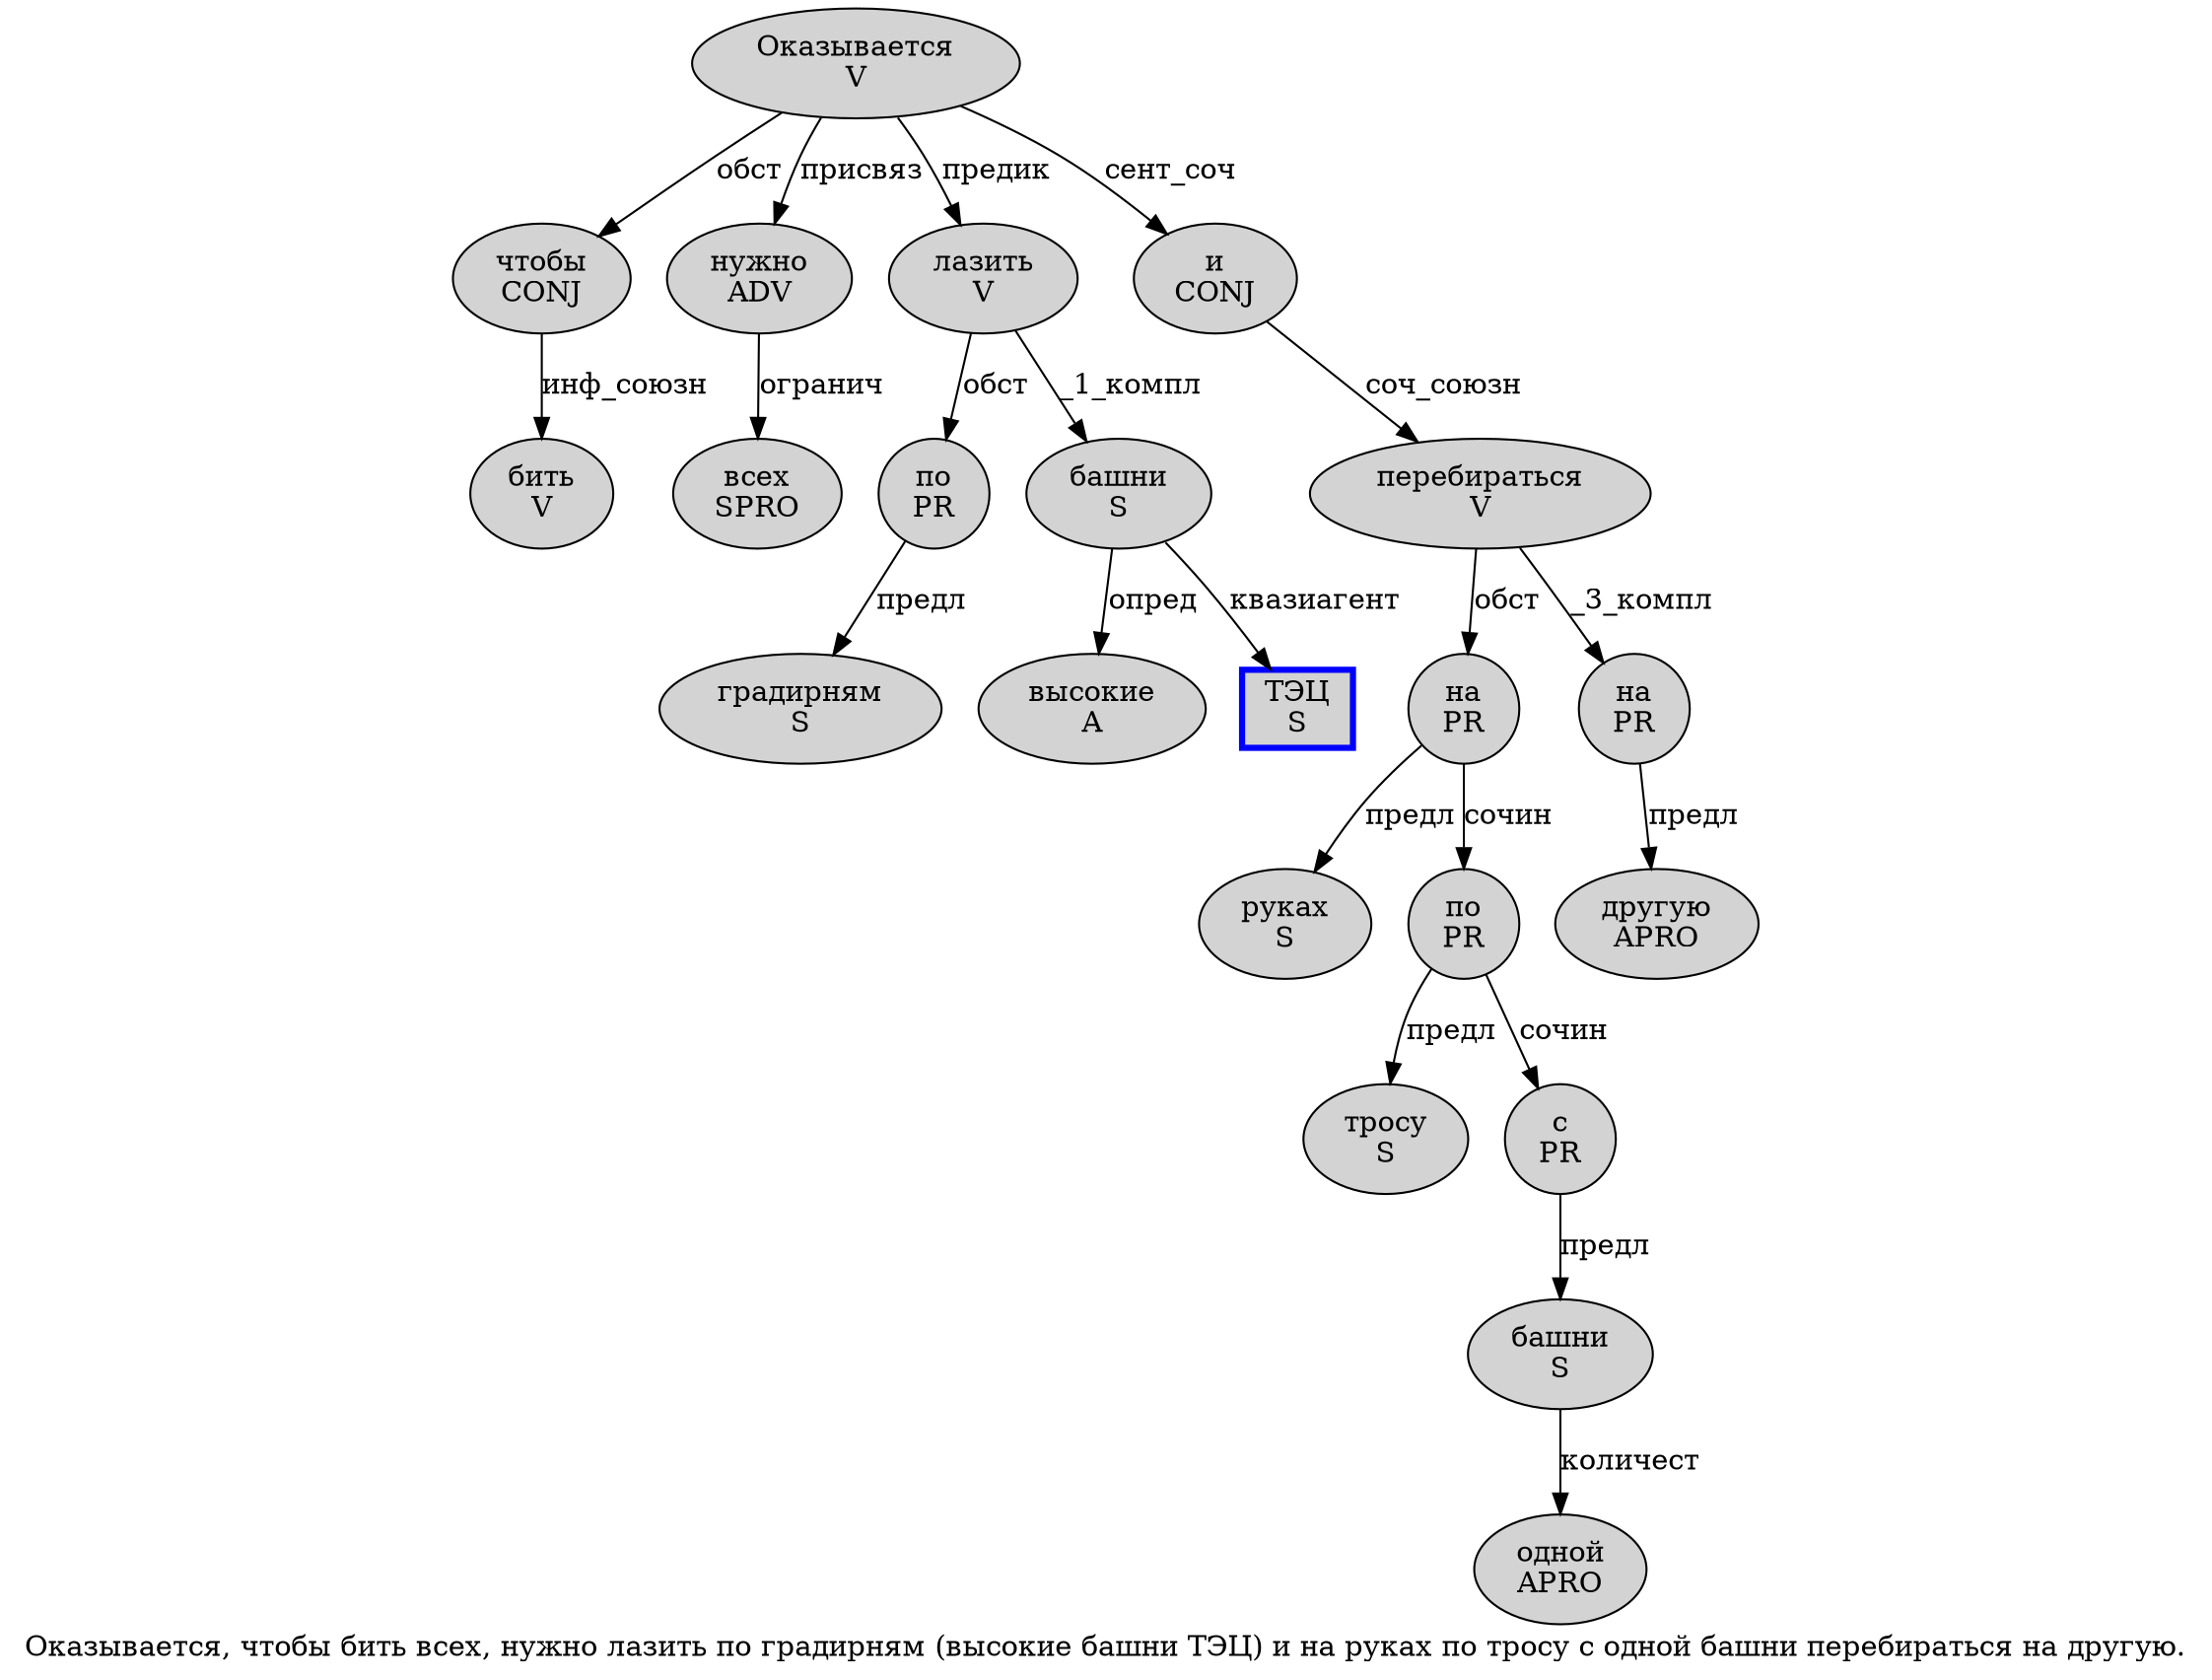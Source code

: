 digraph SENTENCE_3331 {
	graph [label="Оказывается, чтобы бить всех, нужно лазить по градирням (высокие башни ТЭЦ) и на руках по тросу с одной башни перебираться на другую."]
	node [style=filled]
		0 [label="Оказывается
V" color="" fillcolor=lightgray penwidth=1 shape=ellipse]
		2 [label="чтобы
CONJ" color="" fillcolor=lightgray penwidth=1 shape=ellipse]
		3 [label="бить
V" color="" fillcolor=lightgray penwidth=1 shape=ellipse]
		4 [label="всех
SPRO" color="" fillcolor=lightgray penwidth=1 shape=ellipse]
		6 [label="нужно
ADV" color="" fillcolor=lightgray penwidth=1 shape=ellipse]
		7 [label="лазить
V" color="" fillcolor=lightgray penwidth=1 shape=ellipse]
		8 [label="по
PR" color="" fillcolor=lightgray penwidth=1 shape=ellipse]
		9 [label="градирням
S" color="" fillcolor=lightgray penwidth=1 shape=ellipse]
		11 [label="высокие
A" color="" fillcolor=lightgray penwidth=1 shape=ellipse]
		12 [label="башни
S" color="" fillcolor=lightgray penwidth=1 shape=ellipse]
		13 [label="ТЭЦ
S" color=blue fillcolor=lightgray penwidth=3 shape=box]
		15 [label="и
CONJ" color="" fillcolor=lightgray penwidth=1 shape=ellipse]
		16 [label="на
PR" color="" fillcolor=lightgray penwidth=1 shape=ellipse]
		17 [label="руках
S" color="" fillcolor=lightgray penwidth=1 shape=ellipse]
		18 [label="по
PR" color="" fillcolor=lightgray penwidth=1 shape=ellipse]
		19 [label="тросу
S" color="" fillcolor=lightgray penwidth=1 shape=ellipse]
		20 [label="с
PR" color="" fillcolor=lightgray penwidth=1 shape=ellipse]
		21 [label="одной
APRO" color="" fillcolor=lightgray penwidth=1 shape=ellipse]
		22 [label="башни
S" color="" fillcolor=lightgray penwidth=1 shape=ellipse]
		23 [label="перебираться
V" color="" fillcolor=lightgray penwidth=1 shape=ellipse]
		24 [label="на
PR" color="" fillcolor=lightgray penwidth=1 shape=ellipse]
		25 [label="другую
APRO" color="" fillcolor=lightgray penwidth=1 shape=ellipse]
			7 -> 8 [label="обст"]
			7 -> 12 [label="_1_компл"]
			15 -> 23 [label="соч_союзн"]
			8 -> 9 [label="предл"]
			0 -> 2 [label="обст"]
			0 -> 6 [label="присвяз"]
			0 -> 7 [label="предик"]
			0 -> 15 [label="сент_соч"]
			16 -> 17 [label="предл"]
			16 -> 18 [label="сочин"]
			22 -> 21 [label="количест"]
			6 -> 4 [label="огранич"]
			24 -> 25 [label="предл"]
			18 -> 19 [label="предл"]
			18 -> 20 [label="сочин"]
			12 -> 11 [label="опред"]
			12 -> 13 [label="квазиагент"]
			2 -> 3 [label="инф_союзн"]
			20 -> 22 [label="предл"]
			23 -> 16 [label="обст"]
			23 -> 24 [label="_3_компл"]
}